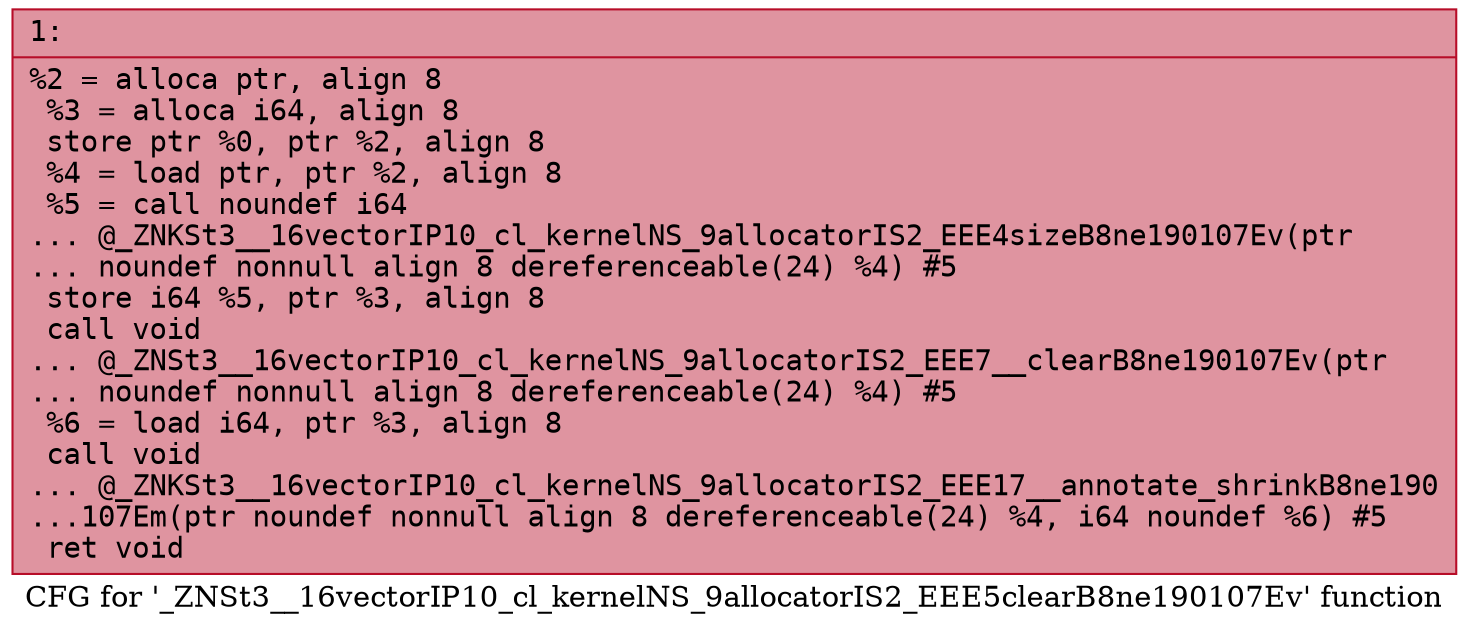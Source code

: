 digraph "CFG for '_ZNSt3__16vectorIP10_cl_kernelNS_9allocatorIS2_EEE5clearB8ne190107Ev' function" {
	label="CFG for '_ZNSt3__16vectorIP10_cl_kernelNS_9allocatorIS2_EEE5clearB8ne190107Ev' function";

	Node0x600000d09310 [shape=record,color="#b70d28ff", style=filled, fillcolor="#b70d2870" fontname="Courier",label="{1:\l|  %2 = alloca ptr, align 8\l  %3 = alloca i64, align 8\l  store ptr %0, ptr %2, align 8\l  %4 = load ptr, ptr %2, align 8\l  %5 = call noundef i64\l... @_ZNKSt3__16vectorIP10_cl_kernelNS_9allocatorIS2_EEE4sizeB8ne190107Ev(ptr\l... noundef nonnull align 8 dereferenceable(24) %4) #5\l  store i64 %5, ptr %3, align 8\l  call void\l... @_ZNSt3__16vectorIP10_cl_kernelNS_9allocatorIS2_EEE7__clearB8ne190107Ev(ptr\l... noundef nonnull align 8 dereferenceable(24) %4) #5\l  %6 = load i64, ptr %3, align 8\l  call void\l... @_ZNKSt3__16vectorIP10_cl_kernelNS_9allocatorIS2_EEE17__annotate_shrinkB8ne190\l...107Em(ptr noundef nonnull align 8 dereferenceable(24) %4, i64 noundef %6) #5\l  ret void\l}"];
}
